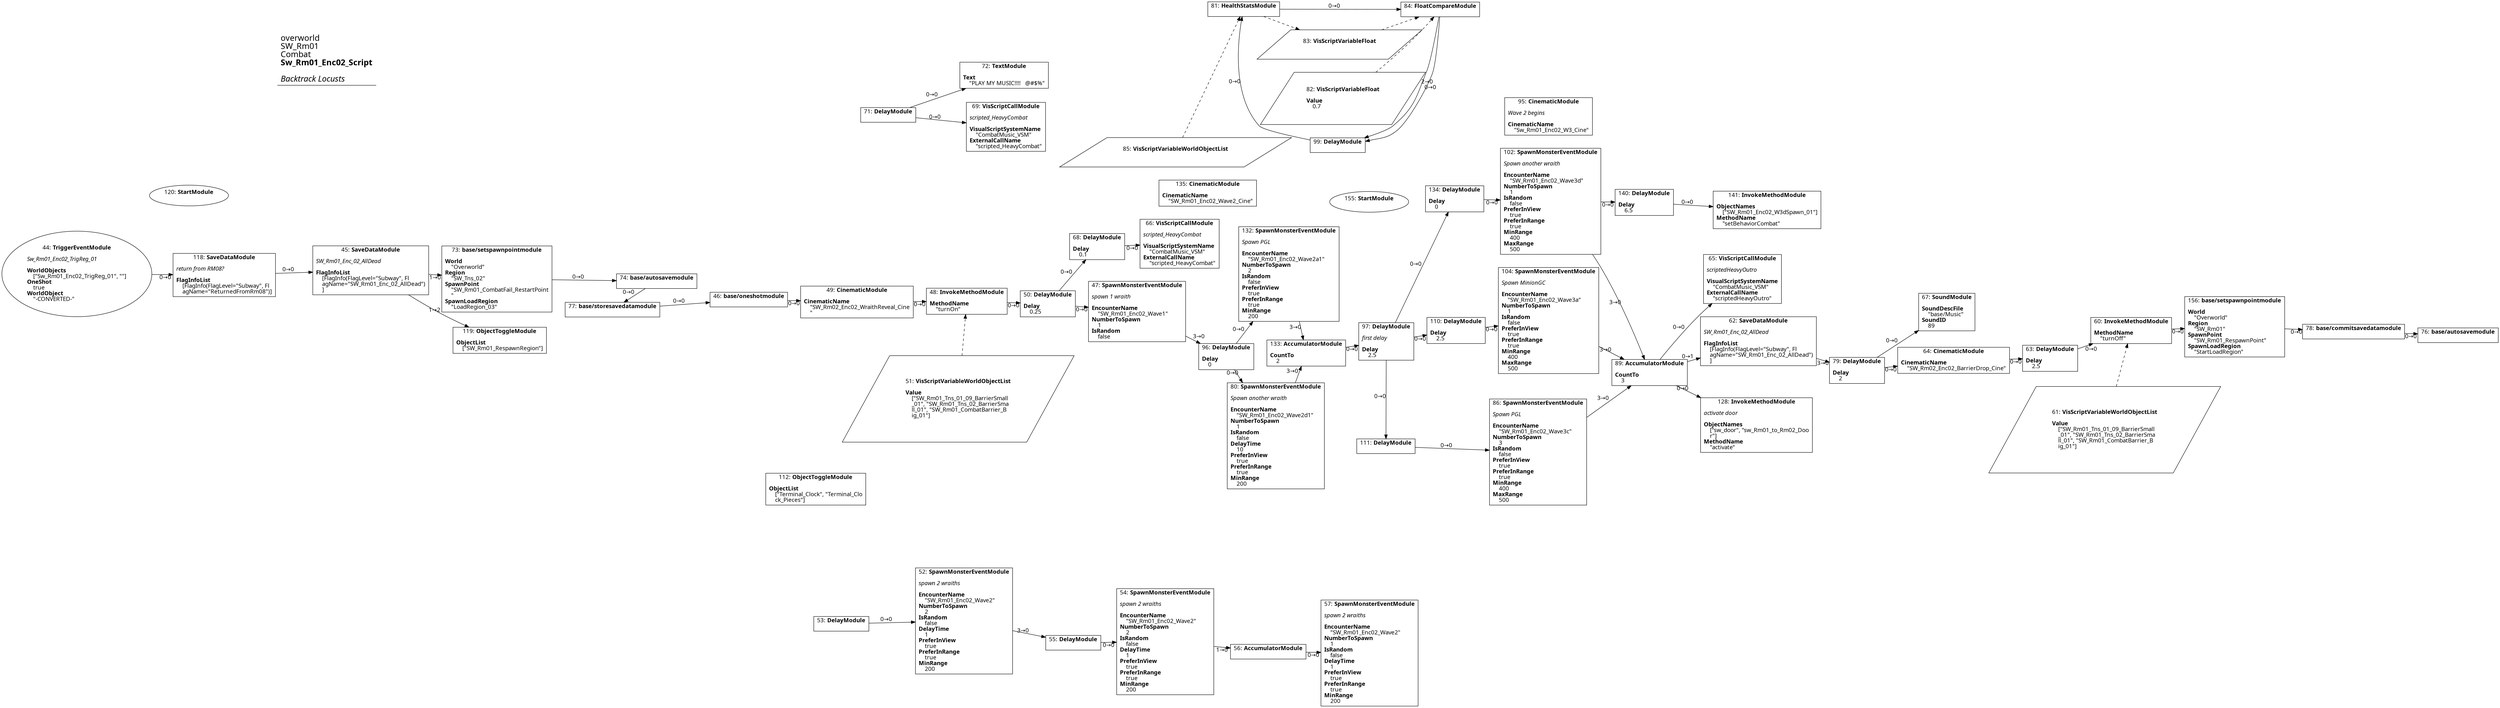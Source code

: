 digraph {
    layout = fdp;
    overlap = prism;
    sep = "+16";
    splines = spline;

    node [ shape = box ];

    graph [ fontname = "Segoe UI" ];
    node [ fontname = "Segoe UI" ];
    edge [ fontname = "Segoe UI" ];

    44 [ label = <44: <b>TriggerEventModule</b><br/><br/><i>Sw_Rm01_Enc02_TrigReg_01<br align="left"/></i><br align="left"/><b>WorldObjects</b><br align="left"/>    [&quot;Sw_Rm01_Enc02_TrigReg_01&quot;, &quot;&quot;]<br align="left"/><b>OneShot</b><br align="left"/>    true<br align="left"/><b>WorldObject</b><br align="left"/>    &quot;-CONVERTED-&quot;<br align="left"/>> ];
    44 [ shape = oval ]
    44 [ pos = "-1.5890001,1.1980001!" ];
    44 -> 118 [ label = "0→0" ];

    45 [ label = <45: <b>SaveDataModule</b><br/><br/><i>SW_Rm01_Enc_02_AllDead<br align="left"/></i><br align="left"/><b>FlagInfoList</b><br align="left"/>    [FlagInfo(FlagLevel=&quot;Subway&quot;, Fl<br align="left"/>    agName=&quot;SW_Rm01_Enc_02_AllDead&quot;)<br align="left"/>    ]<br align="left"/>> ];
    45 [ pos = "-1.0680001,1.1980001!" ];
    45 -> 73 [ label = "1→0" ];
    45 -> 119 [ label = "1→2" ];

    46 [ label = <46: <b>base/oneshotmodule</b><br/><br/>> ];
    46 [ pos = "-0.21000001,1.1750001!" ];
    46 -> 49 [ label = "0→0" ];

    47 [ label = <47: <b>SpawnMonsterEventModule</b><br/><br/><i>spawn 1 wraith<br align="left"/></i><br align="left"/><b>EncounterName</b><br align="left"/>    &quot;SW_Rm01_Enc02_Wave1&quot;<br align="left"/><b>NumberToSpawn</b><br align="left"/>    1<br align="left"/><b>IsRandom</b><br align="left"/>    false<br align="left"/>> ];
    47 [ pos = "0.60800004,1.1750001!" ];
    47 -> 96 [ label = "3→0" ];

    48 [ label = <48: <b>InvokeMethodModule</b><br/><br/><b>MethodName</b><br align="left"/>    &quot;turnOn&quot;<br align="left"/>> ];
    48 [ pos = "0.19000001,1.1750001!" ];
    48 -> 50 [ label = "0→0" ];
    51 -> 48 [ style = dashed ];

    49 [ label = <49: <b>CinematicModule</b><br/><br/><b>CinematicName</b><br align="left"/>    &quot;SW_Rm02_Enc02_WraithReveal_Cine<br align="left"/>    &quot;<br align="left"/>> ];
    49 [ pos = "-0.035,1.1750001!" ];
    49 -> 48 [ label = "0→0" ];

    50 [ label = <50: <b>DelayModule</b><br/><br/><b>Delay</b><br align="left"/>    0.25<br align="left"/>> ];
    50 [ pos = "0.39800003,1.1750001!" ];
    50 -> 47 [ label = "0→0" ];
    50 -> 68 [ label = "0→0" ];

    51 [ label = <51: <b>VisScriptVariableWorldObjectList</b><br/><br/><b>Value</b><br align="left"/>    [&quot;SW_Rm01_Tns_01_09_BarrierSmall<br align="left"/>    _01&quot;, &quot;SW_Rm01_Tns_02_BarrierSma<br align="left"/>    ll_01&quot;, &quot;SW_Rm01_CombatBarrier_B<br align="left"/>    ig_01&quot;]<br align="left"/>> ];
    51 [ shape = parallelogram ]
    51 [ pos = "0.16800001,0.99600005!" ];

    52 [ label = <52: <b>SpawnMonsterEventModule</b><br/><br/><i>spawn 2 wraiths<br align="left"/></i><br align="left"/><b>EncounterName</b><br align="left"/>    &quot;SW_Rm01_Enc02_Wave2&quot;<br align="left"/><b>NumberToSpawn</b><br align="left"/>    2<br align="left"/><b>IsRandom</b><br align="left"/>    false<br align="left"/><b>DelayTime</b><br align="left"/>    1<br align="left"/><b>PreferInView</b><br align="left"/>    true<br align="left"/><b>PreferInRange</b><br align="left"/>    true<br align="left"/><b>MinRange</b><br align="left"/>    200<br align="left"/>> ];
    52 [ pos = "0.098000005,-0.31800002!" ];
    52 -> 55 [ label = "3→0" ];

    53 [ label = <53: <b>DelayModule</b><br/><br/>> ];
    53 [ pos = "-0.1,-0.31800002!" ];
    53 -> 52 [ label = "0→0" ];

    54 [ label = <54: <b>SpawnMonsterEventModule</b><br/><br/><i>spawn 2 wraiths<br align="left"/></i><br align="left"/><b>EncounterName</b><br align="left"/>    &quot;SW_Rm01_Enc02_Wave2&quot;<br align="left"/><b>NumberToSpawn</b><br align="left"/>    2<br align="left"/><b>IsRandom</b><br align="left"/>    false<br align="left"/><b>DelayTime</b><br align="left"/>    1<br align="left"/><b>PreferInView</b><br align="left"/>    true<br align="left"/><b>PreferInRange</b><br align="left"/>    true<br align="left"/><b>MinRange</b><br align="left"/>    200<br align="left"/>> ];
    54 [ pos = "0.61600006,-0.38700002!" ];
    54 -> 56 [ label = "1→0" ];

    55 [ label = <55: <b>DelayModule</b><br/><br/>> ];
    55 [ pos = "0.418,-0.38700002!" ];
    55 -> 54 [ label = "0→0" ];

    56 [ label = <56: <b>AccumulatorModule</b><br/><br/>> ];
    56 [ pos = "0.94400007,-0.41000003!" ];
    56 -> 57 [ label = "0→0" ];

    57 [ label = <57: <b>SpawnMonsterEventModule</b><br/><br/><i>spawn 2 wraiths<br align="left"/></i><br align="left"/><b>EncounterName</b><br align="left"/>    &quot;SW_Rm01_Enc02_Wave2&quot;<br align="left"/><b>NumberToSpawn</b><br align="left"/>    1<br align="left"/><b>IsRandom</b><br align="left"/>    false<br align="left"/><b>DelayTime</b><br align="left"/>    1<br align="left"/><b>PreferInView</b><br align="left"/>    true<br align="left"/><b>PreferInRange</b><br align="left"/>    true<br align="left"/><b>MinRange</b><br align="left"/>    200<br align="left"/>> ];
    57 [ pos = "1.1830001,-0.41000003!" ];

    60 [ label = <60: <b>InvokeMethodModule</b><br/><br/><b>MethodName</b><br align="left"/>    &quot;turnOff&quot;<br align="left"/>> ];
    60 [ pos = "3.9020002,0.95800006!" ];
    60 -> 156 [ label = "0→0" ];
    61 -> 60 [ style = dashed ];

    61 [ label = <61: <b>VisScriptVariableWorldObjectList</b><br/><br/><b>Value</b><br align="left"/>    [&quot;SW_Rm01_Tns_01_09_BarrierSmall<br align="left"/>    _01&quot;, &quot;SW_Rm01_Tns_02_BarrierSma<br align="left"/>    ll_01&quot;, &quot;SW_Rm01_CombatBarrier_B<br align="left"/>    ig_01&quot;]<br align="left"/>> ];
    61 [ shape = parallelogram ]
    61 [ pos = "3.8300002,0.76400006!" ];

    62 [ label = <62: <b>SaveDataModule</b><br/><br/><i>SW_Rm01_Enc_02_AllDead<br align="left"/></i><br align="left"/><b>FlagInfoList</b><br align="left"/>    [FlagInfo(FlagLevel=&quot;Subway&quot;, Fl<br align="left"/>    agName=&quot;SW_Rm01_Enc_02_AllDead&quot;)<br align="left"/>    ]<br align="left"/>> ];
    62 [ pos = "3.0440001,1.0040001!" ];
    62 -> 79 [ label = "3→0" ];

    63 [ label = <63: <b>DelayModule</b><br/><br/><b>Delay</b><br align="left"/>    2.5<br align="left"/>> ];
    63 [ pos = "3.6970003,0.95800006!" ];
    63 -> 60 [ label = "0→0" ];

    64 [ label = <64: <b>CinematicModule</b><br/><br/><b>CinematicName</b><br align="left"/>    &quot;SW_Rm02_Enc02_BarrierDrop_Cine&quot;<br align="left"/>> ];
    64 [ pos = "3.492,0.95800006!" ];
    64 -> 63 [ label = "0→0" ];

    65 [ label = <65: <b>VisScriptCallModule</b><br/><br/><i>scriptedHeavyOutro<br align="left"/></i><br align="left"/><b>VisualScriptSystemName</b><br align="left"/>    &quot;CombatMusic_VSM&quot;<br align="left"/><b>ExternalCallName</b><br align="left"/>    &quot;scriptedHeavyOutro&quot;<br align="left"/>> ];
    65 [ pos = "3.0430002,1.097!" ];

    66 [ label = <66: <b>VisScriptCallModule</b><br/><br/><i>scripted_HeavyCombat<br align="left"/></i><br align="left"/><b>VisualScriptSystemName</b><br align="left"/>    &quot;CombatMusic_VSM&quot;<br align="left"/><b>ExternalCallName</b><br align="left"/>    &quot;scripted_HeavyCombat&quot;<br align="left"/>> ];
    66 [ pos = "0.786,1.3720001!" ];

    67 [ label = <67: <b>SoundModule</b><br/><br/><b>SoundDescFile</b><br align="left"/>    &quot;base/Music&quot;<br align="left"/><b>SoundID</b><br align="left"/>    89<br align="left"/>> ];
    67 [ pos = "3.4950001,1.105!" ];

    68 [ label = <68: <b>DelayModule</b><br/><br/><b>Delay</b><br align="left"/>    0.1<br align="left"/>> ];
    68 [ pos = "0.61200005,1.3720001!" ];
    68 -> 66 [ label = "0→0" ];

    69 [ label = <69: <b>VisScriptCallModule</b><br/><br/><i>scripted_HeavyCombat<br align="left"/></i><br align="left"/><b>VisualScriptSystemName</b><br align="left"/>    &quot;CombatMusic_VSM&quot;<br align="left"/><b>ExternalCallName</b><br align="left"/>    &quot;scripted_HeavyCombat&quot;<br align="left"/>> ];
    69 [ pos = "0.112,1.9300001!" ];

    71 [ label = <71: <b>DelayModule</b><br/><br/>> ];
    71 [ pos = "-0.13100001,1.9490001!" ];
    71 -> 69 [ label = "0→0" ];
    71 -> 72 [ label = "0→0" ];

    72 [ label = <72: <b>TextModule</b><br/><br/><b>Text</b><br align="left"/>    &quot;PLAY MY MUSIC!!!!   @#$%&quot;<br align="left"/>> ];
    72 [ pos = "0.108,2.035!" ];

    73 [ label = <73: <b>base/setspawnpointmodule</b><br/><br/><b>World</b><br align="left"/>    &quot;Overworld&quot;<br align="left"/><b>Region</b><br align="left"/>    &quot;SW_Tns_02&quot;<br align="left"/><b>SpawnPoint</b><br align="left"/>    &quot;SW_Rm01_CombatFail_RestartPoint<br align="left"/>    &quot;<br align="left"/><b>SpawnLoadRegion</b><br align="left"/>    &quot;LoadRegion_03&quot;<br align="left"/>> ];
    73 [ pos = "-0.86100006,1.1750001!" ];
    73 -> 74 [ label = "0→0" ];

    74 [ label = <74: <b>base/autosavemodule</b><br/><br/>> ];
    74 [ pos = "-0.63900006,1.1750001!" ];
    74 -> 77 [ label = "0→0" ];

    76 [ label = <76: <b>base/autosavemodule</b><br/><br/>> ];
    76 [ pos = "4.533,0.95800006!" ];

    77 [ label = <77: <b>base/storesavedatamodule</b><br/><br/>> ];
    77 [ pos = "-0.44000003,1.1750001!" ];
    77 -> 46 [ label = "0→0" ];

    78 [ label = <78: <b>base/commitsavedatamodule</b><br/><br/>> ];
    78 [ pos = "4.32,0.95800006!" ];
    78 -> 76 [ label = "0→0" ];

    79 [ label = <79: <b>DelayModule</b><br/><br/><b>Delay</b><br align="left"/>    2<br align="left"/>> ];
    79 [ pos = "3.2480001,0.95800006!" ];
    79 -> 64 [ label = "0→0" ];
    79 -> 67 [ label = "0→0" ];

    80 [ label = <80: <b>SpawnMonsterEventModule</b><br/><br/><i>Spawn another wraith<br align="left"/></i><br align="left"/><b>EncounterName</b><br align="left"/>    &quot;SW_Rm01_Enc02_Wave2d1&quot;<br align="left"/><b>NumberToSpawn</b><br align="left"/>    1<br align="left"/><b>IsRandom</b><br align="left"/>    false<br align="left"/><b>DelayTime</b><br align="left"/>    10<br align="left"/><b>PreferInView</b><br align="left"/>    true<br align="left"/><b>PreferInRange</b><br align="left"/>    true<br align="left"/><b>MinRange</b><br align="left"/>    200<br align="left"/>> ];
    80 [ pos = "1.233,0.95100003!" ];
    80 -> 133 [ label = "3→0" ];

    81 [ label = <81: <b>HealthStatsModule</b><br/><br/>> ];
    81 [ pos = "0.98200005,2.164!" ];
    81 -> 84 [ label = "0→0" ];
    81 -> 83 [ style = dashed ];
    85 -> 81 [ style = dashed ];

    82 [ label = <82: <b>VisScriptVariableFloat</b><br/><br/><b>Value</b><br align="left"/>    0.7<br align="left"/>> ];
    82 [ shape = parallelogram ]
    82 [ pos = "1.1550001,2.0110002!" ];

    83 [ label = <83: <b>VisScriptVariableFloat</b><br/><br/>> ];
    83 [ shape = parallelogram ]
    83 [ pos = "1.1550001,2.088!" ];

    84 [ label = <84: <b>FloatCompareModule</b><br/><br/>> ];
    84 [ pos = "1.2770001,2.141!" ];
    84 -> 99 [ label = "0→0" ];
    84 -> 99 [ label = "2→0" ];
    82 -> 84 [ style = dashed ];
    83 -> 84 [ style = dashed ];

    85 [ label = <85: <b>VisScriptVariableWorldObjectList</b><br/><br/>> ];
    85 [ shape = parallelogram ]
    85 [ pos = "0.80600005,1.7260001!" ];

    86 [ label = <86: <b>SpawnMonsterEventModule</b><br/><br/><i>Spawn PGL<br align="left"/></i><br align="left"/><b>EncounterName</b><br align="left"/>    &quot;SW_Rm01_Enc02_Wave3c&quot;<br align="left"/><b>NumberToSpawn</b><br align="left"/>    3<br align="left"/><b>IsRandom</b><br align="left"/>    false<br align="left"/><b>PreferInView</b><br align="left"/>    true<br align="left"/><b>PreferInRange</b><br align="left"/>    true<br align="left"/><b>MinRange</b><br align="left"/>    400<br align="left"/><b>MaxRange</b><br align="left"/>    500<br align="left"/>> ];
    86 [ pos = "2.3240001,0.74300003!" ];
    86 -> 89 [ label = "3→0" ];

    89 [ label = <89: <b>AccumulatorModule</b><br/><br/><b>CountTo</b><br align="left"/>    3<br align="left"/>> ];
    89 [ pos = "2.739,0.98100007!" ];
    89 -> 65 [ label = "0→0" ];
    89 -> 62 [ label = "0→1" ];
    89 -> 128 [ label = "0→0" ];

    95 [ label = <95: <b>CinematicModule</b><br/><br/><i>Wave 2 begins<br align="left"/></i><br align="left"/><b>CinematicName</b><br align="left"/>    &quot;Sw_Rm01_Enc02_W3_Cine&quot;<br align="left"/>> ];
    95 [ pos = "2.325,1.5280001!" ];

    96 [ label = <96: <b>DelayModule</b><br/><br/><b>Delay</b><br align="left"/>    0<br align="left"/>> ];
    96 [ pos = "0.94600004,1.1060001!" ];
    96 -> 132 [ label = "0→0" ];
    96 -> 80 [ label = "0→0" ];

    97 [ label = <97: <b>DelayModule</b><br/><br/><i>first delay<br align="left"/></i><br align="left"/><b>Delay</b><br align="left"/>    2.5<br align="left"/>> ];
    97 [ pos = "1.8930001,1.0500001!" ];
    97 -> 110 [ label = "0→0" ];
    97 -> 111 [ label = "0→0" ];
    97 -> 134 [ label = "0→0" ];

    99 [ label = <99: <b>DelayModule</b><br/><br/>> ];
    99 [ pos = "1.143,1.9130001!" ];
    99 -> 81 [ label = "0→0" ];

    102 [ label = <102: <b>SpawnMonsterEventModule</b><br/><br/><i>Spawn another wraith<br align="left"/></i><br align="left"/><b>EncounterName</b><br align="left"/>    &quot;SW_Rm01_Enc02_Wave3d&quot;<br align="left"/><b>NumberToSpawn</b><br align="left"/>    1<br align="left"/><b>IsRandom</b><br align="left"/>    false<br align="left"/><b>PreferInView</b><br align="left"/>    true<br align="left"/><b>PreferInRange</b><br align="left"/>    true<br align="left"/><b>MinRange</b><br align="left"/>    400<br align="left"/><b>MaxRange</b><br align="left"/>    500<br align="left"/>> ];
    102 [ pos = "2.3170002,1.3640001!" ];
    102 -> 89 [ label = "3→0" ];
    102 -> 140 [ label = "0→0" ];

    104 [ label = <104: <b>SpawnMonsterEventModule</b><br/><br/><i>Spawn MinionGC<br align="left"/></i><br align="left"/><b>EncounterName</b><br align="left"/>    &quot;SW_Rm01_Enc02_Wave3a&quot;<br align="left"/><b>NumberToSpawn</b><br align="left"/>    1<br align="left"/><b>IsRandom</b><br align="left"/>    false<br align="left"/><b>PreferInView</b><br align="left"/>    true<br align="left"/><b>PreferInRange</b><br align="left"/>    true<br align="left"/><b>MinRange</b><br align="left"/>    400<br align="left"/><b>MaxRange</b><br align="left"/>    500<br align="left"/>> ];
    104 [ pos = "2.319,1.0500001!" ];
    104 -> 89 [ label = "3→0" ];

    110 [ label = <110: <b>DelayModule</b><br/><br/><b>Delay</b><br align="left"/>    2.5<br align="left"/>> ];
    110 [ pos = "2.121,1.0500001!" ];
    110 -> 104 [ label = "0→0" ];

    111 [ label = <111: <b>DelayModule</b><br/><br/>> ];
    111 [ pos = "2.118,0.74300003!" ];
    111 -> 86 [ label = "0→0" ];

    112 [ label = <112: <b>ObjectToggleModule</b><br/><br/><b>ObjectList</b><br align="left"/>    [&quot;Terminal_Clock&quot;, &quot;Terminal_Clo<br align="left"/>    ck_Pieces&quot;]<br align="left"/>> ];
    112 [ pos = "-0.14500001,0.35900003!" ];

    118 [ label = <118: <b>SaveDataModule</b><br/><br/><i>return from RM08?<br align="left"/></i><br align="left"/><b>FlagInfoList</b><br align="left"/>    [FlagInfo(FlagLevel=&quot;Subway&quot;, Fl<br align="left"/>    agName=&quot;ReturnedFromRm08&quot;)]<br align="left"/>> ];
    118 [ pos = "-1.3000001,1.1980001!" ];
    118 -> 45 [ label = "0→0" ];

    119 [ label = <119: <b>ObjectToggleModule</b><br/><br/><b>ObjectList</b><br align="left"/>    [&quot;SW_Rm01_RespawnRegion&quot;]<br align="left"/>> ];
    119 [ pos = "-0.859,1.0680001!" ];

    120 [ label = <120: <b>StartModule</b><br/><br/>> ];
    120 [ shape = oval ]
    120 [ pos = "-1.5960001,1.5600001!" ];

    128 [ label = <128: <b>InvokeMethodModule</b><br/><br/><i>activate door <br align="left"/></i><br align="left"/><b>ObjectNames</b><br align="left"/>    [&quot;sw_door&quot;, &quot;sw_Rm01_to_Rm02_Doo<br align="left"/>    r&quot;]<br align="left"/><b>MethodName</b><br align="left"/>    &quot;activate&quot;<br align="left"/>> ];
    128 [ pos = "3.0440001,0.85!" ];

    132 [ label = <132: <b>SpawnMonsterEventModule</b><br/><br/><i>Spawn PGL<br align="left"/></i><br align="left"/><b>EncounterName</b><br align="left"/>    &quot;SW_Rm01_Enc02_Wave2a1&quot;<br align="left"/><b>NumberToSpawn</b><br align="left"/>    2<br align="left"/><b>IsRandom</b><br align="left"/>    false<br align="left"/><b>PreferInView</b><br align="left"/>    true<br align="left"/><b>PreferInRange</b><br align="left"/>    true<br align="left"/><b>MinRange</b><br align="left"/>    200<br align="left"/>> ];
    132 [ pos = "1.233,1.2750001!" ];
    132 -> 133 [ label = "3→0" ];

    133 [ label = <133: <b>AccumulatorModule</b><br/><br/><b>CountTo</b><br align="left"/>    2<br align="left"/>> ];
    133 [ pos = "1.613,1.0500001!" ];
    133 -> 97 [ label = "0→0" ];

    134 [ label = <134: <b>DelayModule</b><br/><br/><b>Delay</b><br align="left"/>    0<br align="left"/>> ];
    134 [ pos = "2.1190002,1.3640001!" ];
    134 -> 102 [ label = "0→0" ];

    135 [ label = <135: <b>CinematicModule</b><br/><br/><b>CinematicName</b><br align="left"/>    &quot;SW_Rm01_Enc02_Wave2_Cine&quot;<br align="left"/>> ];
    135 [ pos = "0.91300005,1.5430001!" ];

    140 [ label = <140: <b>DelayModule</b><br/><br/><b>Delay</b><br align="left"/>    6.5<br align="left"/>> ];
    140 [ pos = "2.6520002,1.365!" ];
    140 -> 141 [ label = "0→0" ];

    141 [ label = <141: <b>InvokeMethodModule</b><br/><br/><b>ObjectNames</b><br align="left"/>    [&quot;SW_Rm01_Enc02_W3dSpawn_01&quot;]<br align="left"/><b>MethodName</b><br align="left"/>    &quot;setBehaviorCombat&quot;<br align="left"/>> ];
    141 [ pos = "2.8820002,1.365!" ];

    155 [ label = <155: <b>StartModule</b><br/><br/>> ];
    155 [ shape = oval ]
    155 [ pos = "1.8360001,1.4150001!" ];

    156 [ label = <156: <b>base/setspawnpointmodule</b><br/><br/><b>World</b><br align="left"/>    &quot;Overworld&quot;<br align="left"/><b>Region</b><br align="left"/>    &quot;SW_Rm01&quot;<br align="left"/><b>SpawnPoint</b><br align="left"/>    &quot;SW_Rm01_RespawnPoint&quot;<br align="left"/><b>SpawnLoadRegion</b><br align="left"/>    &quot;StartLoadRegion&quot;<br align="left"/>> ];
    156 [ pos = "4.109,0.95800006!" ];
    156 -> 78 [ label = "0→0" ];

    title [ pos = "-1.5970001,2.1650002!" ];
    title [ shape = underline ];
    title [ label = <<font point-size="20">overworld<br align="left"/>SW_Rm01<br align="left"/>Combat<br align="left"/><b>Sw_Rm01_Enc02_Script</b><br align="left"/><br/><i>Backtrack Locusts</i><br align="left"/></font>> ];
}
